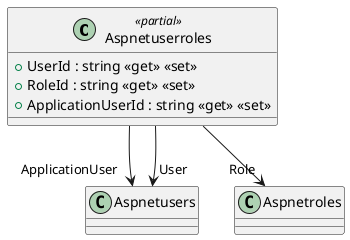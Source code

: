 @startuml
class Aspnetuserroles <<partial>> {
    + UserId : string <<get>> <<set>>
    + RoleId : string <<get>> <<set>>
    + ApplicationUserId : string <<get>> <<set>>
}
Aspnetuserroles --> "ApplicationUser" Aspnetusers
Aspnetuserroles --> "Role" Aspnetroles
Aspnetuserroles --> "User" Aspnetusers
@enduml
